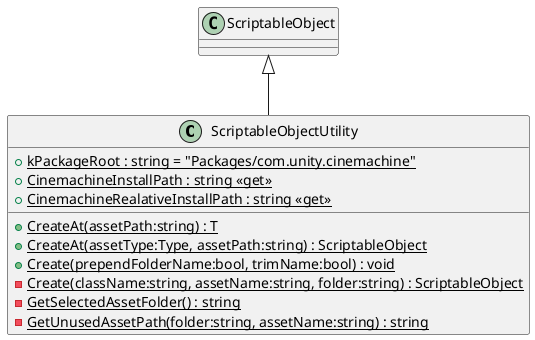 @startuml
class ScriptableObjectUtility {
    + {static} kPackageRoot : string = "Packages/com.unity.cinemachine"
    + {static} CinemachineInstallPath : string <<get>>
    + {static} CinemachineRealativeInstallPath : string <<get>>
    + {static} CreateAt(assetPath:string) : T
    + {static} CreateAt(assetType:Type, assetPath:string) : ScriptableObject
    + {static} Create(prependFolderName:bool, trimName:bool) : void
    - {static} Create(className:string, assetName:string, folder:string) : ScriptableObject
    - {static} GetSelectedAssetFolder() : string
    - {static} GetUnusedAssetPath(folder:string, assetName:string) : string
}
ScriptableObject <|-- ScriptableObjectUtility
@enduml
